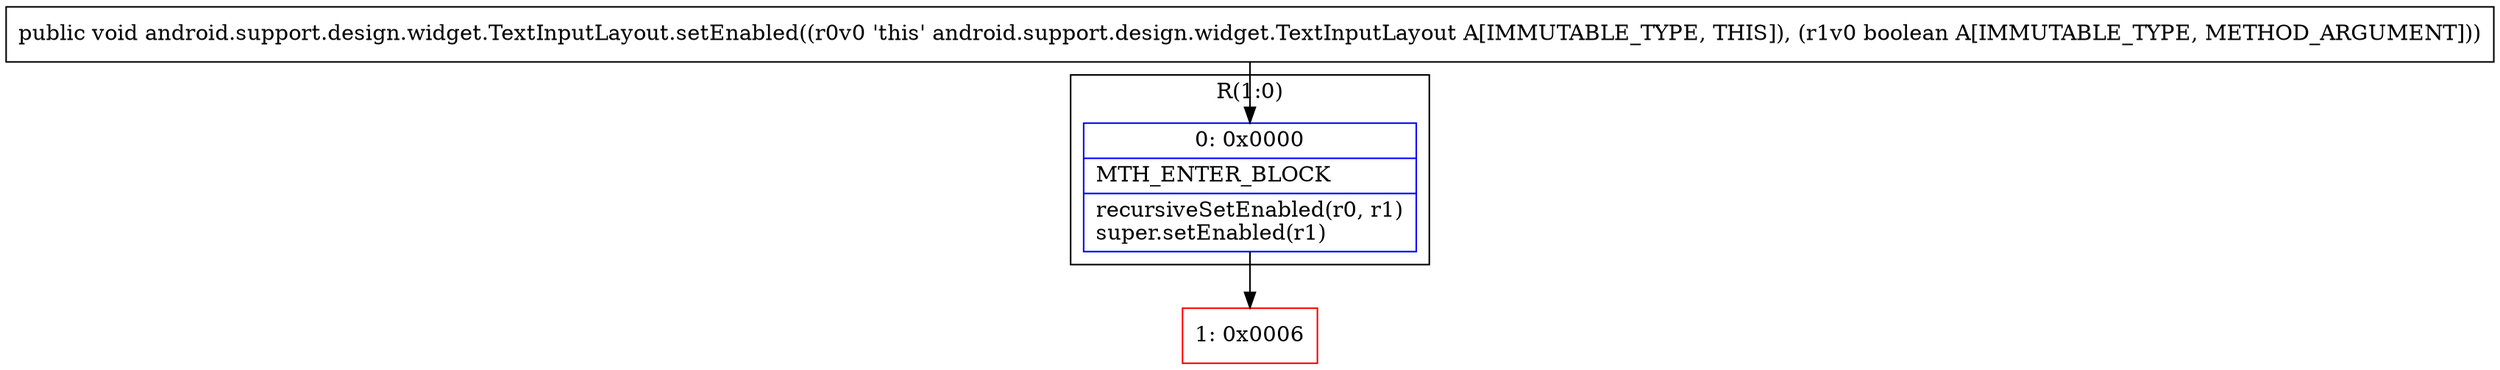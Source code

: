 digraph "CFG forandroid.support.design.widget.TextInputLayout.setEnabled(Z)V" {
subgraph cluster_Region_587068854 {
label = "R(1:0)";
node [shape=record,color=blue];
Node_0 [shape=record,label="{0\:\ 0x0000|MTH_ENTER_BLOCK\l|recursiveSetEnabled(r0, r1)\lsuper.setEnabled(r1)\l}"];
}
Node_1 [shape=record,color=red,label="{1\:\ 0x0006}"];
MethodNode[shape=record,label="{public void android.support.design.widget.TextInputLayout.setEnabled((r0v0 'this' android.support.design.widget.TextInputLayout A[IMMUTABLE_TYPE, THIS]), (r1v0 boolean A[IMMUTABLE_TYPE, METHOD_ARGUMENT])) }"];
MethodNode -> Node_0;
Node_0 -> Node_1;
}

